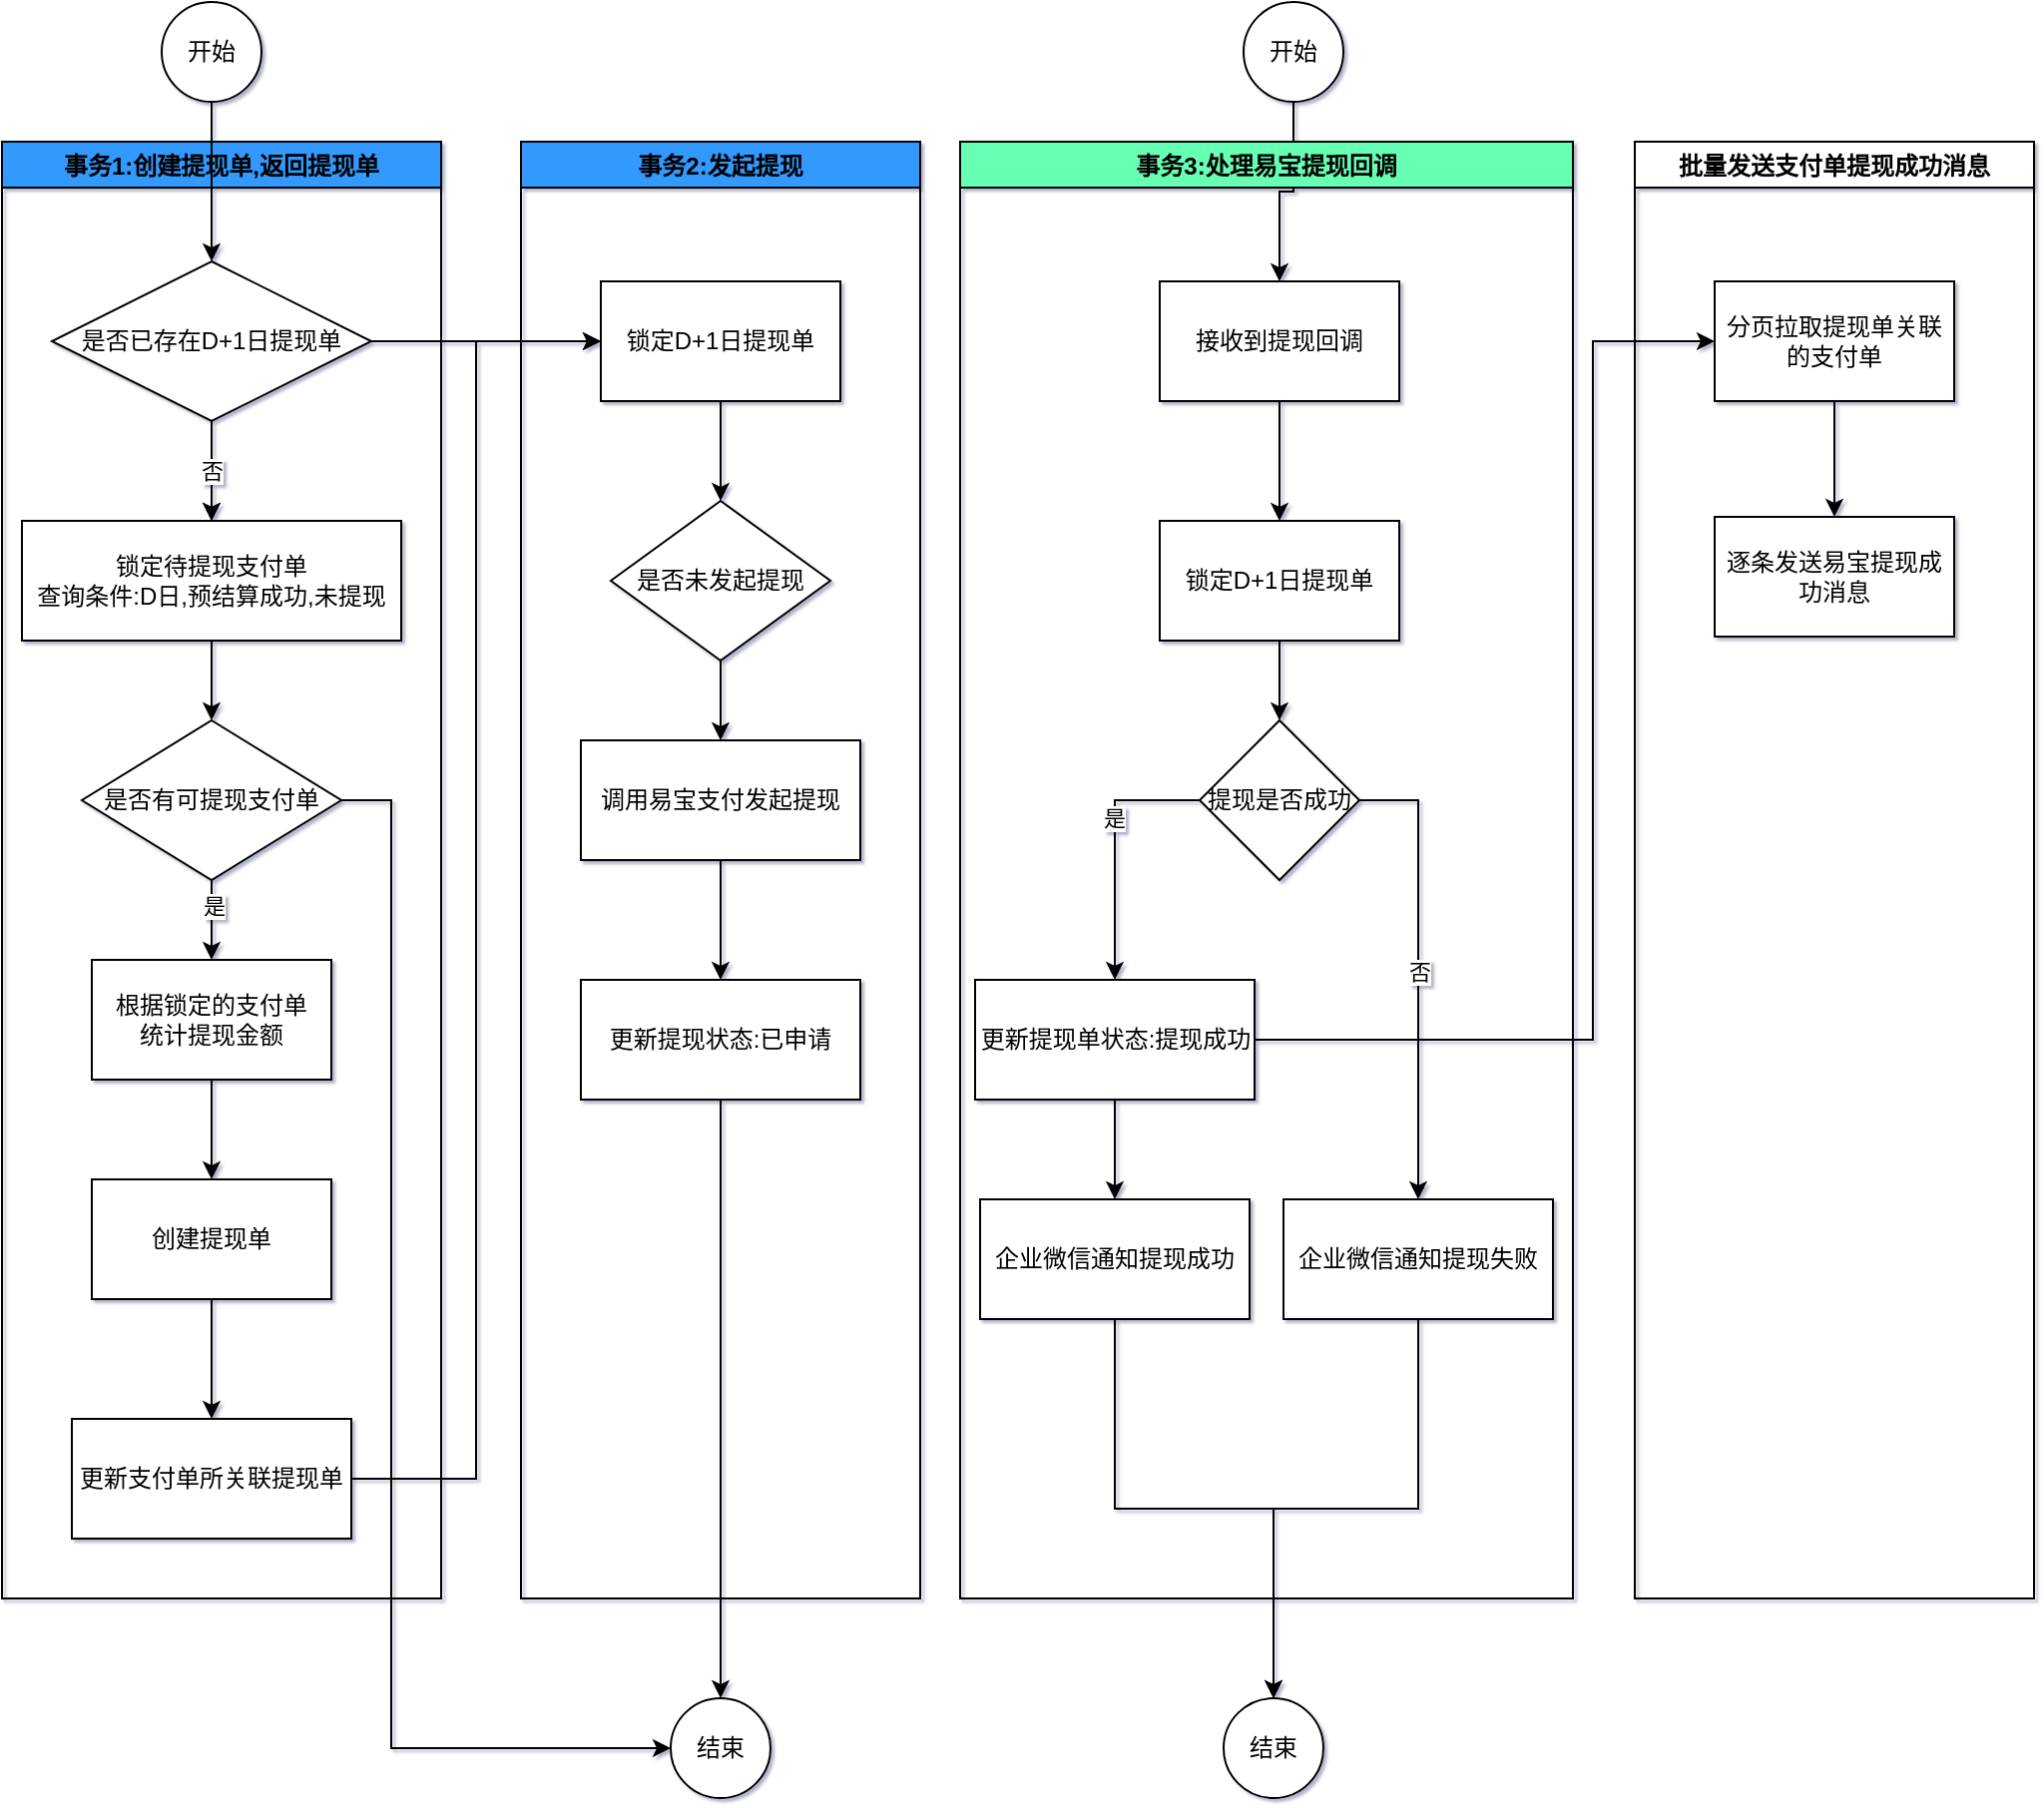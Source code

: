 <mxfile version="16.0.0" type="github">
  <diagram id="C5RBs43oDa-KdzZeNtuy" name="Page-1">
    <mxGraphModel dx="839" dy="467" grid="0" gridSize="10" guides="1" tooltips="1" connect="1" arrows="1" fold="1" page="1" pageScale="1" pageWidth="827" pageHeight="1169" math="0" shadow="1">
      <root>
        <mxCell id="WIyWlLk6GJQsqaUBKTNV-0" />
        <mxCell id="WIyWlLk6GJQsqaUBKTNV-1" parent="WIyWlLk6GJQsqaUBKTNV-0" />
        <mxCell id="H0Ra5voVGbOj1V1L6YjC-26" style="edgeStyle=orthogonalEdgeStyle;rounded=0;orthogonalLoop=1;jettySize=auto;html=1;entryX=0;entryY=0.5;entryDx=0;entryDy=0;" edge="1" parent="WIyWlLk6GJQsqaUBKTNV-1" source="H0Ra5voVGbOj1V1L6YjC-3" target="H0Ra5voVGbOj1V1L6YjC-25">
          <mxGeometry relative="1" as="geometry">
            <Array as="points">
              <mxPoint x="215" y="470" />
              <mxPoint x="215" y="945" />
            </Array>
          </mxGeometry>
        </mxCell>
        <mxCell id="H0Ra5voVGbOj1V1L6YjC-21" style="edgeStyle=orthogonalEdgeStyle;rounded=0;orthogonalLoop=1;jettySize=auto;html=1;" edge="1" parent="WIyWlLk6GJQsqaUBKTNV-1" source="H0Ra5voVGbOj1V1L6YjC-5" target="H0Ra5voVGbOj1V1L6YjC-8">
          <mxGeometry relative="1" as="geometry" />
        </mxCell>
        <mxCell id="H0Ra5voVGbOj1V1L6YjC-22" style="edgeStyle=orthogonalEdgeStyle;rounded=0;orthogonalLoop=1;jettySize=auto;html=1;entryX=0.5;entryY=0;entryDx=0;entryDy=0;" edge="1" parent="WIyWlLk6GJQsqaUBKTNV-1" source="H0Ra5voVGbOj1V1L6YjC-8" target="H0Ra5voVGbOj1V1L6YjC-9">
          <mxGeometry relative="1" as="geometry" />
        </mxCell>
        <mxCell id="H0Ra5voVGbOj1V1L6YjC-8" value="锁定D+1日提现单" style="rounded=0;whiteSpace=wrap;html=1;" vertex="1" parent="WIyWlLk6GJQsqaUBKTNV-1">
          <mxGeometry x="320" y="210" width="120" height="60" as="geometry" />
        </mxCell>
        <mxCell id="H0Ra5voVGbOj1V1L6YjC-23" style="edgeStyle=orthogonalEdgeStyle;rounded=0;orthogonalLoop=1;jettySize=auto;html=1;exitX=0.5;exitY=1;exitDx=0;exitDy=0;" edge="1" parent="WIyWlLk6GJQsqaUBKTNV-1" source="H0Ra5voVGbOj1V1L6YjC-9" target="H0Ra5voVGbOj1V1L6YjC-10">
          <mxGeometry relative="1" as="geometry" />
        </mxCell>
        <mxCell id="H0Ra5voVGbOj1V1L6YjC-9" value="是否未发起提现" style="rhombus;whiteSpace=wrap;html=1;" vertex="1" parent="WIyWlLk6GJQsqaUBKTNV-1">
          <mxGeometry x="325" y="320" width="110" height="80" as="geometry" />
        </mxCell>
        <mxCell id="H0Ra5voVGbOj1V1L6YjC-24" style="edgeStyle=orthogonalEdgeStyle;rounded=0;orthogonalLoop=1;jettySize=auto;html=1;exitX=0.5;exitY=1;exitDx=0;exitDy=0;entryX=0.5;entryY=0;entryDx=0;entryDy=0;" edge="1" parent="WIyWlLk6GJQsqaUBKTNV-1" source="H0Ra5voVGbOj1V1L6YjC-10" target="H0Ra5voVGbOj1V1L6YjC-11">
          <mxGeometry relative="1" as="geometry" />
        </mxCell>
        <mxCell id="H0Ra5voVGbOj1V1L6YjC-10" value="调用易宝支付发起提现" style="rounded=0;whiteSpace=wrap;html=1;" vertex="1" parent="WIyWlLk6GJQsqaUBKTNV-1">
          <mxGeometry x="310" y="440" width="140" height="60" as="geometry" />
        </mxCell>
        <mxCell id="H0Ra5voVGbOj1V1L6YjC-27" style="edgeStyle=orthogonalEdgeStyle;rounded=0;orthogonalLoop=1;jettySize=auto;html=1;entryX=0.5;entryY=0;entryDx=0;entryDy=0;" edge="1" parent="WIyWlLk6GJQsqaUBKTNV-1" source="H0Ra5voVGbOj1V1L6YjC-11" target="H0Ra5voVGbOj1V1L6YjC-25">
          <mxGeometry relative="1" as="geometry" />
        </mxCell>
        <mxCell id="H0Ra5voVGbOj1V1L6YjC-11" value="更新提现状态:已申请" style="rounded=0;whiteSpace=wrap;html=1;" vertex="1" parent="WIyWlLk6GJQsqaUBKTNV-1">
          <mxGeometry x="310" y="560" width="140" height="60" as="geometry" />
        </mxCell>
        <mxCell id="H0Ra5voVGbOj1V1L6YjC-18" value="事务1:创建提现单,返回提现单" style="swimlane;fillColor=#3399FF;" vertex="1" parent="WIyWlLk6GJQsqaUBKTNV-1">
          <mxGeometry x="20" y="140" width="220" height="730" as="geometry" />
        </mxCell>
        <mxCell id="H0Ra5voVGbOj1V1L6YjC-0" value="开始" style="ellipse;whiteSpace=wrap;html=1;aspect=fixed;" vertex="1" parent="H0Ra5voVGbOj1V1L6YjC-18">
          <mxGeometry x="80" y="-70" width="50" height="50" as="geometry" />
        </mxCell>
        <mxCell id="H0Ra5voVGbOj1V1L6YjC-1" value="锁定待提现支付单&lt;br&gt;查询条件:D日,预结算成功,未提现" style="rounded=0;whiteSpace=wrap;html=1;" vertex="1" parent="H0Ra5voVGbOj1V1L6YjC-18">
          <mxGeometry x="10" y="190" width="190" height="60" as="geometry" />
        </mxCell>
        <mxCell id="H0Ra5voVGbOj1V1L6YjC-2" value="根据锁定的支付单&lt;br&gt;统计提现金额" style="rounded=0;whiteSpace=wrap;html=1;" vertex="1" parent="H0Ra5voVGbOj1V1L6YjC-18">
          <mxGeometry x="45" y="410" width="120" height="60" as="geometry" />
        </mxCell>
        <mxCell id="H0Ra5voVGbOj1V1L6YjC-15" style="edgeStyle=orthogonalEdgeStyle;rounded=0;orthogonalLoop=1;jettySize=auto;html=1;entryX=0.5;entryY=0;entryDx=0;entryDy=0;" edge="1" parent="H0Ra5voVGbOj1V1L6YjC-18" source="H0Ra5voVGbOj1V1L6YjC-3" target="H0Ra5voVGbOj1V1L6YjC-2">
          <mxGeometry relative="1" as="geometry" />
        </mxCell>
        <mxCell id="H0Ra5voVGbOj1V1L6YjC-20" value="是" style="edgeLabel;html=1;align=center;verticalAlign=middle;resizable=0;points=[];" vertex="1" connectable="0" parent="H0Ra5voVGbOj1V1L6YjC-15">
          <mxGeometry x="-0.353" y="1" relative="1" as="geometry">
            <mxPoint as="offset" />
          </mxGeometry>
        </mxCell>
        <mxCell id="H0Ra5voVGbOj1V1L6YjC-3" value="是否有可提现支付单" style="rhombus;whiteSpace=wrap;html=1;" vertex="1" parent="H0Ra5voVGbOj1V1L6YjC-18">
          <mxGeometry x="40" y="290" width="130" height="80" as="geometry" />
        </mxCell>
        <mxCell id="H0Ra5voVGbOj1V1L6YjC-14" style="edgeStyle=orthogonalEdgeStyle;rounded=0;orthogonalLoop=1;jettySize=auto;html=1;exitX=0.5;exitY=1;exitDx=0;exitDy=0;" edge="1" parent="H0Ra5voVGbOj1V1L6YjC-18" source="H0Ra5voVGbOj1V1L6YjC-1" target="H0Ra5voVGbOj1V1L6YjC-3">
          <mxGeometry relative="1" as="geometry" />
        </mxCell>
        <mxCell id="H0Ra5voVGbOj1V1L6YjC-13" style="edgeStyle=orthogonalEdgeStyle;rounded=0;orthogonalLoop=1;jettySize=auto;html=1;exitX=0.5;exitY=1;exitDx=0;exitDy=0;" edge="1" parent="H0Ra5voVGbOj1V1L6YjC-18" source="H0Ra5voVGbOj1V1L6YjC-5" target="H0Ra5voVGbOj1V1L6YjC-1">
          <mxGeometry relative="1" as="geometry" />
        </mxCell>
        <mxCell id="H0Ra5voVGbOj1V1L6YjC-19" value="否" style="edgeStyle=orthogonalEdgeStyle;rounded=0;orthogonalLoop=1;jettySize=auto;html=1;" edge="1" parent="H0Ra5voVGbOj1V1L6YjC-18" source="H0Ra5voVGbOj1V1L6YjC-5" target="H0Ra5voVGbOj1V1L6YjC-1">
          <mxGeometry relative="1" as="geometry" />
        </mxCell>
        <mxCell id="H0Ra5voVGbOj1V1L6YjC-5" value="是否已存在D+1日提现单" style="rhombus;whiteSpace=wrap;html=1;" vertex="1" parent="H0Ra5voVGbOj1V1L6YjC-18">
          <mxGeometry x="25" y="60" width="160" height="80" as="geometry" />
        </mxCell>
        <mxCell id="H0Ra5voVGbOj1V1L6YjC-12" style="edgeStyle=orthogonalEdgeStyle;rounded=0;orthogonalLoop=1;jettySize=auto;html=1;entryX=0.5;entryY=0;entryDx=0;entryDy=0;" edge="1" parent="H0Ra5voVGbOj1V1L6YjC-18" source="H0Ra5voVGbOj1V1L6YjC-0" target="H0Ra5voVGbOj1V1L6YjC-5">
          <mxGeometry relative="1" as="geometry" />
        </mxCell>
        <mxCell id="H0Ra5voVGbOj1V1L6YjC-6" value="创建提现单" style="rounded=0;whiteSpace=wrap;html=1;" vertex="1" parent="H0Ra5voVGbOj1V1L6YjC-18">
          <mxGeometry x="45" y="520" width="120" height="60" as="geometry" />
        </mxCell>
        <mxCell id="H0Ra5voVGbOj1V1L6YjC-16" style="edgeStyle=orthogonalEdgeStyle;rounded=0;orthogonalLoop=1;jettySize=auto;html=1;exitX=0.5;exitY=1;exitDx=0;exitDy=0;" edge="1" parent="H0Ra5voVGbOj1V1L6YjC-18" source="H0Ra5voVGbOj1V1L6YjC-2" target="H0Ra5voVGbOj1V1L6YjC-6">
          <mxGeometry relative="1" as="geometry" />
        </mxCell>
        <mxCell id="H0Ra5voVGbOj1V1L6YjC-7" value="更新支付单所关联提现单" style="rounded=0;whiteSpace=wrap;html=1;" vertex="1" parent="H0Ra5voVGbOj1V1L6YjC-18">
          <mxGeometry x="35" y="640" width="140" height="60" as="geometry" />
        </mxCell>
        <mxCell id="H0Ra5voVGbOj1V1L6YjC-17" style="edgeStyle=orthogonalEdgeStyle;rounded=0;orthogonalLoop=1;jettySize=auto;html=1;entryX=0.5;entryY=0;entryDx=0;entryDy=0;" edge="1" parent="H0Ra5voVGbOj1V1L6YjC-18" source="H0Ra5voVGbOj1V1L6YjC-6" target="H0Ra5voVGbOj1V1L6YjC-7">
          <mxGeometry relative="1" as="geometry" />
        </mxCell>
        <mxCell id="H0Ra5voVGbOj1V1L6YjC-25" value="结束" style="ellipse;whiteSpace=wrap;html=1;aspect=fixed;" vertex="1" parent="WIyWlLk6GJQsqaUBKTNV-1">
          <mxGeometry x="355" y="920" width="50" height="50" as="geometry" />
        </mxCell>
        <mxCell id="H0Ra5voVGbOj1V1L6YjC-28" value="事务2:发起提现" style="swimlane;fillColor=#3399FF;" vertex="1" parent="WIyWlLk6GJQsqaUBKTNV-1">
          <mxGeometry x="280" y="140" width="200" height="730" as="geometry" />
        </mxCell>
        <mxCell id="H0Ra5voVGbOj1V1L6YjC-36" style="edgeStyle=orthogonalEdgeStyle;rounded=0;orthogonalLoop=1;jettySize=auto;html=1;entryX=0.5;entryY=0;entryDx=0;entryDy=0;" edge="1" parent="WIyWlLk6GJQsqaUBKTNV-1" source="H0Ra5voVGbOj1V1L6YjC-29" target="H0Ra5voVGbOj1V1L6YjC-31">
          <mxGeometry relative="1" as="geometry" />
        </mxCell>
        <mxCell id="H0Ra5voVGbOj1V1L6YjC-29" value="开始" style="ellipse;whiteSpace=wrap;html=1;aspect=fixed;" vertex="1" parent="WIyWlLk6GJQsqaUBKTNV-1">
          <mxGeometry x="642" y="70" width="50" height="50" as="geometry" />
        </mxCell>
        <mxCell id="H0Ra5voVGbOj1V1L6YjC-35" value="事务3:处理易宝提现回调" style="swimlane;fillColor=#66FFB3;" vertex="1" parent="WIyWlLk6GJQsqaUBKTNV-1">
          <mxGeometry x="500" y="140" width="307" height="730" as="geometry" />
        </mxCell>
        <mxCell id="H0Ra5voVGbOj1V1L6YjC-38" style="edgeStyle=orthogonalEdgeStyle;rounded=0;orthogonalLoop=1;jettySize=auto;html=1;exitX=0.5;exitY=1;exitDx=0;exitDy=0;entryX=0.5;entryY=0;entryDx=0;entryDy=0;" edge="1" parent="H0Ra5voVGbOj1V1L6YjC-35" source="H0Ra5voVGbOj1V1L6YjC-30" target="H0Ra5voVGbOj1V1L6YjC-32">
          <mxGeometry relative="1" as="geometry" />
        </mxCell>
        <mxCell id="H0Ra5voVGbOj1V1L6YjC-30" value="锁定D+1日提现单" style="rounded=0;whiteSpace=wrap;html=1;" vertex="1" parent="H0Ra5voVGbOj1V1L6YjC-35">
          <mxGeometry x="100" y="190" width="120" height="60" as="geometry" />
        </mxCell>
        <mxCell id="H0Ra5voVGbOj1V1L6YjC-37" style="edgeStyle=orthogonalEdgeStyle;rounded=0;orthogonalLoop=1;jettySize=auto;html=1;exitX=0.5;exitY=1;exitDx=0;exitDy=0;" edge="1" parent="H0Ra5voVGbOj1V1L6YjC-35" source="H0Ra5voVGbOj1V1L6YjC-31" target="H0Ra5voVGbOj1V1L6YjC-30">
          <mxGeometry relative="1" as="geometry" />
        </mxCell>
        <mxCell id="H0Ra5voVGbOj1V1L6YjC-31" value="接收到提现回调" style="rounded=0;whiteSpace=wrap;html=1;" vertex="1" parent="H0Ra5voVGbOj1V1L6YjC-35">
          <mxGeometry x="100" y="70" width="120" height="60" as="geometry" />
        </mxCell>
        <mxCell id="H0Ra5voVGbOj1V1L6YjC-39" style="edgeStyle=orthogonalEdgeStyle;rounded=0;orthogonalLoop=1;jettySize=auto;html=1;entryX=0.5;entryY=0;entryDx=0;entryDy=0;exitX=0;exitY=0.5;exitDx=0;exitDy=0;" edge="1" parent="H0Ra5voVGbOj1V1L6YjC-35" source="H0Ra5voVGbOj1V1L6YjC-32" target="H0Ra5voVGbOj1V1L6YjC-33">
          <mxGeometry relative="1" as="geometry" />
        </mxCell>
        <mxCell id="H0Ra5voVGbOj1V1L6YjC-41" value="是" style="edgeLabel;html=1;align=center;verticalAlign=middle;resizable=0;points=[];" vertex="1" connectable="0" parent="H0Ra5voVGbOj1V1L6YjC-39">
          <mxGeometry x="-0.23" y="-1" relative="1" as="geometry">
            <mxPoint as="offset" />
          </mxGeometry>
        </mxCell>
        <mxCell id="H0Ra5voVGbOj1V1L6YjC-32" value="提现是否成功" style="rhombus;whiteSpace=wrap;html=1;" vertex="1" parent="H0Ra5voVGbOj1V1L6YjC-35">
          <mxGeometry x="120" y="290" width="80" height="80" as="geometry" />
        </mxCell>
        <mxCell id="H0Ra5voVGbOj1V1L6YjC-42" style="edgeStyle=orthogonalEdgeStyle;rounded=0;orthogonalLoop=1;jettySize=auto;html=1;entryX=0.5;entryY=0;entryDx=0;entryDy=0;" edge="1" parent="H0Ra5voVGbOj1V1L6YjC-35" source="H0Ra5voVGbOj1V1L6YjC-33" target="H0Ra5voVGbOj1V1L6YjC-34">
          <mxGeometry relative="1" as="geometry" />
        </mxCell>
        <mxCell id="H0Ra5voVGbOj1V1L6YjC-33" value="更新提现单状态:提现成功" style="rounded=0;whiteSpace=wrap;html=1;" vertex="1" parent="H0Ra5voVGbOj1V1L6YjC-35">
          <mxGeometry x="7.5" y="420" width="140" height="60" as="geometry" />
        </mxCell>
        <mxCell id="H0Ra5voVGbOj1V1L6YjC-34" value="企业微信通知提现成功" style="rounded=0;whiteSpace=wrap;html=1;" vertex="1" parent="H0Ra5voVGbOj1V1L6YjC-35">
          <mxGeometry x="10" y="530" width="135" height="60" as="geometry" />
        </mxCell>
        <mxCell id="H0Ra5voVGbOj1V1L6YjC-45" style="edgeStyle=orthogonalEdgeStyle;rounded=0;orthogonalLoop=1;jettySize=auto;html=1;entryX=0.5;entryY=0;entryDx=0;entryDy=0;" edge="1" parent="WIyWlLk6GJQsqaUBKTNV-1" source="H0Ra5voVGbOj1V1L6YjC-43" target="H0Ra5voVGbOj1V1L6YjC-44">
          <mxGeometry relative="1" as="geometry" />
        </mxCell>
        <mxCell id="H0Ra5voVGbOj1V1L6YjC-43" value="企业微信通知提现失败" style="rounded=0;whiteSpace=wrap;html=1;" vertex="1" parent="WIyWlLk6GJQsqaUBKTNV-1">
          <mxGeometry x="662" y="670" width="135" height="60" as="geometry" />
        </mxCell>
        <mxCell id="H0Ra5voVGbOj1V1L6YjC-40" value="否" style="edgeStyle=orthogonalEdgeStyle;rounded=0;orthogonalLoop=1;jettySize=auto;html=1;exitX=1;exitY=0.5;exitDx=0;exitDy=0;entryX=0.5;entryY=0;entryDx=0;entryDy=0;" edge="1" parent="WIyWlLk6GJQsqaUBKTNV-1" source="H0Ra5voVGbOj1V1L6YjC-32" target="H0Ra5voVGbOj1V1L6YjC-43">
          <mxGeometry relative="1" as="geometry">
            <Array as="points">
              <mxPoint x="730" y="470" />
            </Array>
          </mxGeometry>
        </mxCell>
        <mxCell id="H0Ra5voVGbOj1V1L6YjC-44" value="结束" style="ellipse;whiteSpace=wrap;html=1;aspect=fixed;" vertex="1" parent="WIyWlLk6GJQsqaUBKTNV-1">
          <mxGeometry x="632" y="920" width="50" height="50" as="geometry" />
        </mxCell>
        <mxCell id="H0Ra5voVGbOj1V1L6YjC-46" style="edgeStyle=orthogonalEdgeStyle;rounded=0;orthogonalLoop=1;jettySize=auto;html=1;entryX=0.5;entryY=0;entryDx=0;entryDy=0;" edge="1" parent="WIyWlLk6GJQsqaUBKTNV-1" source="H0Ra5voVGbOj1V1L6YjC-34" target="H0Ra5voVGbOj1V1L6YjC-44">
          <mxGeometry relative="1" as="geometry" />
        </mxCell>
        <mxCell id="H0Ra5voVGbOj1V1L6YjC-47" style="edgeStyle=orthogonalEdgeStyle;rounded=0;orthogonalLoop=1;jettySize=auto;html=1;entryX=0;entryY=0.5;entryDx=0;entryDy=0;" edge="1" parent="WIyWlLk6GJQsqaUBKTNV-1" source="H0Ra5voVGbOj1V1L6YjC-7" target="H0Ra5voVGbOj1V1L6YjC-8">
          <mxGeometry relative="1" as="geometry" />
        </mxCell>
        <mxCell id="H0Ra5voVGbOj1V1L6YjC-50" style="edgeStyle=orthogonalEdgeStyle;rounded=0;orthogonalLoop=1;jettySize=auto;html=1;entryX=0.5;entryY=0;entryDx=0;entryDy=0;" edge="1" parent="WIyWlLk6GJQsqaUBKTNV-1" source="H0Ra5voVGbOj1V1L6YjC-48" target="H0Ra5voVGbOj1V1L6YjC-49">
          <mxGeometry relative="1" as="geometry" />
        </mxCell>
        <mxCell id="H0Ra5voVGbOj1V1L6YjC-48" value="分页拉取提现单关联的支付单" style="rounded=0;whiteSpace=wrap;html=1;fillColor=#FFFFFF;" vertex="1" parent="WIyWlLk6GJQsqaUBKTNV-1">
          <mxGeometry x="878" y="210" width="120" height="60" as="geometry" />
        </mxCell>
        <mxCell id="H0Ra5voVGbOj1V1L6YjC-49" value="逐条发送易宝提现成功消息" style="rounded=0;whiteSpace=wrap;html=1;fillColor=#FFFFFF;" vertex="1" parent="WIyWlLk6GJQsqaUBKTNV-1">
          <mxGeometry x="878" y="328" width="120" height="60" as="geometry" />
        </mxCell>
        <mxCell id="H0Ra5voVGbOj1V1L6YjC-51" style="edgeStyle=orthogonalEdgeStyle;rounded=0;orthogonalLoop=1;jettySize=auto;html=1;entryX=0;entryY=0.5;entryDx=0;entryDy=0;" edge="1" parent="WIyWlLk6GJQsqaUBKTNV-1" source="H0Ra5voVGbOj1V1L6YjC-33" target="H0Ra5voVGbOj1V1L6YjC-48">
          <mxGeometry relative="1" as="geometry">
            <Array as="points">
              <mxPoint x="817" y="590" />
              <mxPoint x="817" y="240" />
            </Array>
          </mxGeometry>
        </mxCell>
        <mxCell id="H0Ra5voVGbOj1V1L6YjC-52" value="批量发送支付单提现成功消息" style="swimlane;fillColor=#FFFFFF;" vertex="1" parent="WIyWlLk6GJQsqaUBKTNV-1">
          <mxGeometry x="838" y="140" width="200" height="730" as="geometry" />
        </mxCell>
      </root>
    </mxGraphModel>
  </diagram>
</mxfile>
